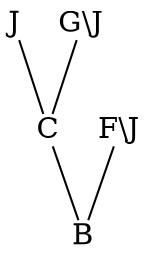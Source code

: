 digraph BundleClosure__Taxonomy {
    rankdir = BT

    C [
        fontsize = 14,
        shape = plain,
        label = C
    ]

    J [
        fontsize = 14,
        shape = plain,
        label = J
    ]

    "G\\J" [
        fontsize = 14,
        shape = plain,
        label = "G\\J"
    ]

    B [
        fontsize = 14,
        shape = plain,
        label = B
    ]

    "F\\J" [
        fontsize = 14,
        shape = plain,
        label = "F\\J"
    ]

    C -> J [
        arrowhead = none,
        fontsize = 8
    ]

    C -> "G\\J" [
        arrowhead = none,
        fontsize = 8
    ]

    B -> C [
        arrowhead = none,
        fontsize = 8
    ]

    B -> "F\\J" [
        arrowhead = none,
        fontsize = 8
    ]
}